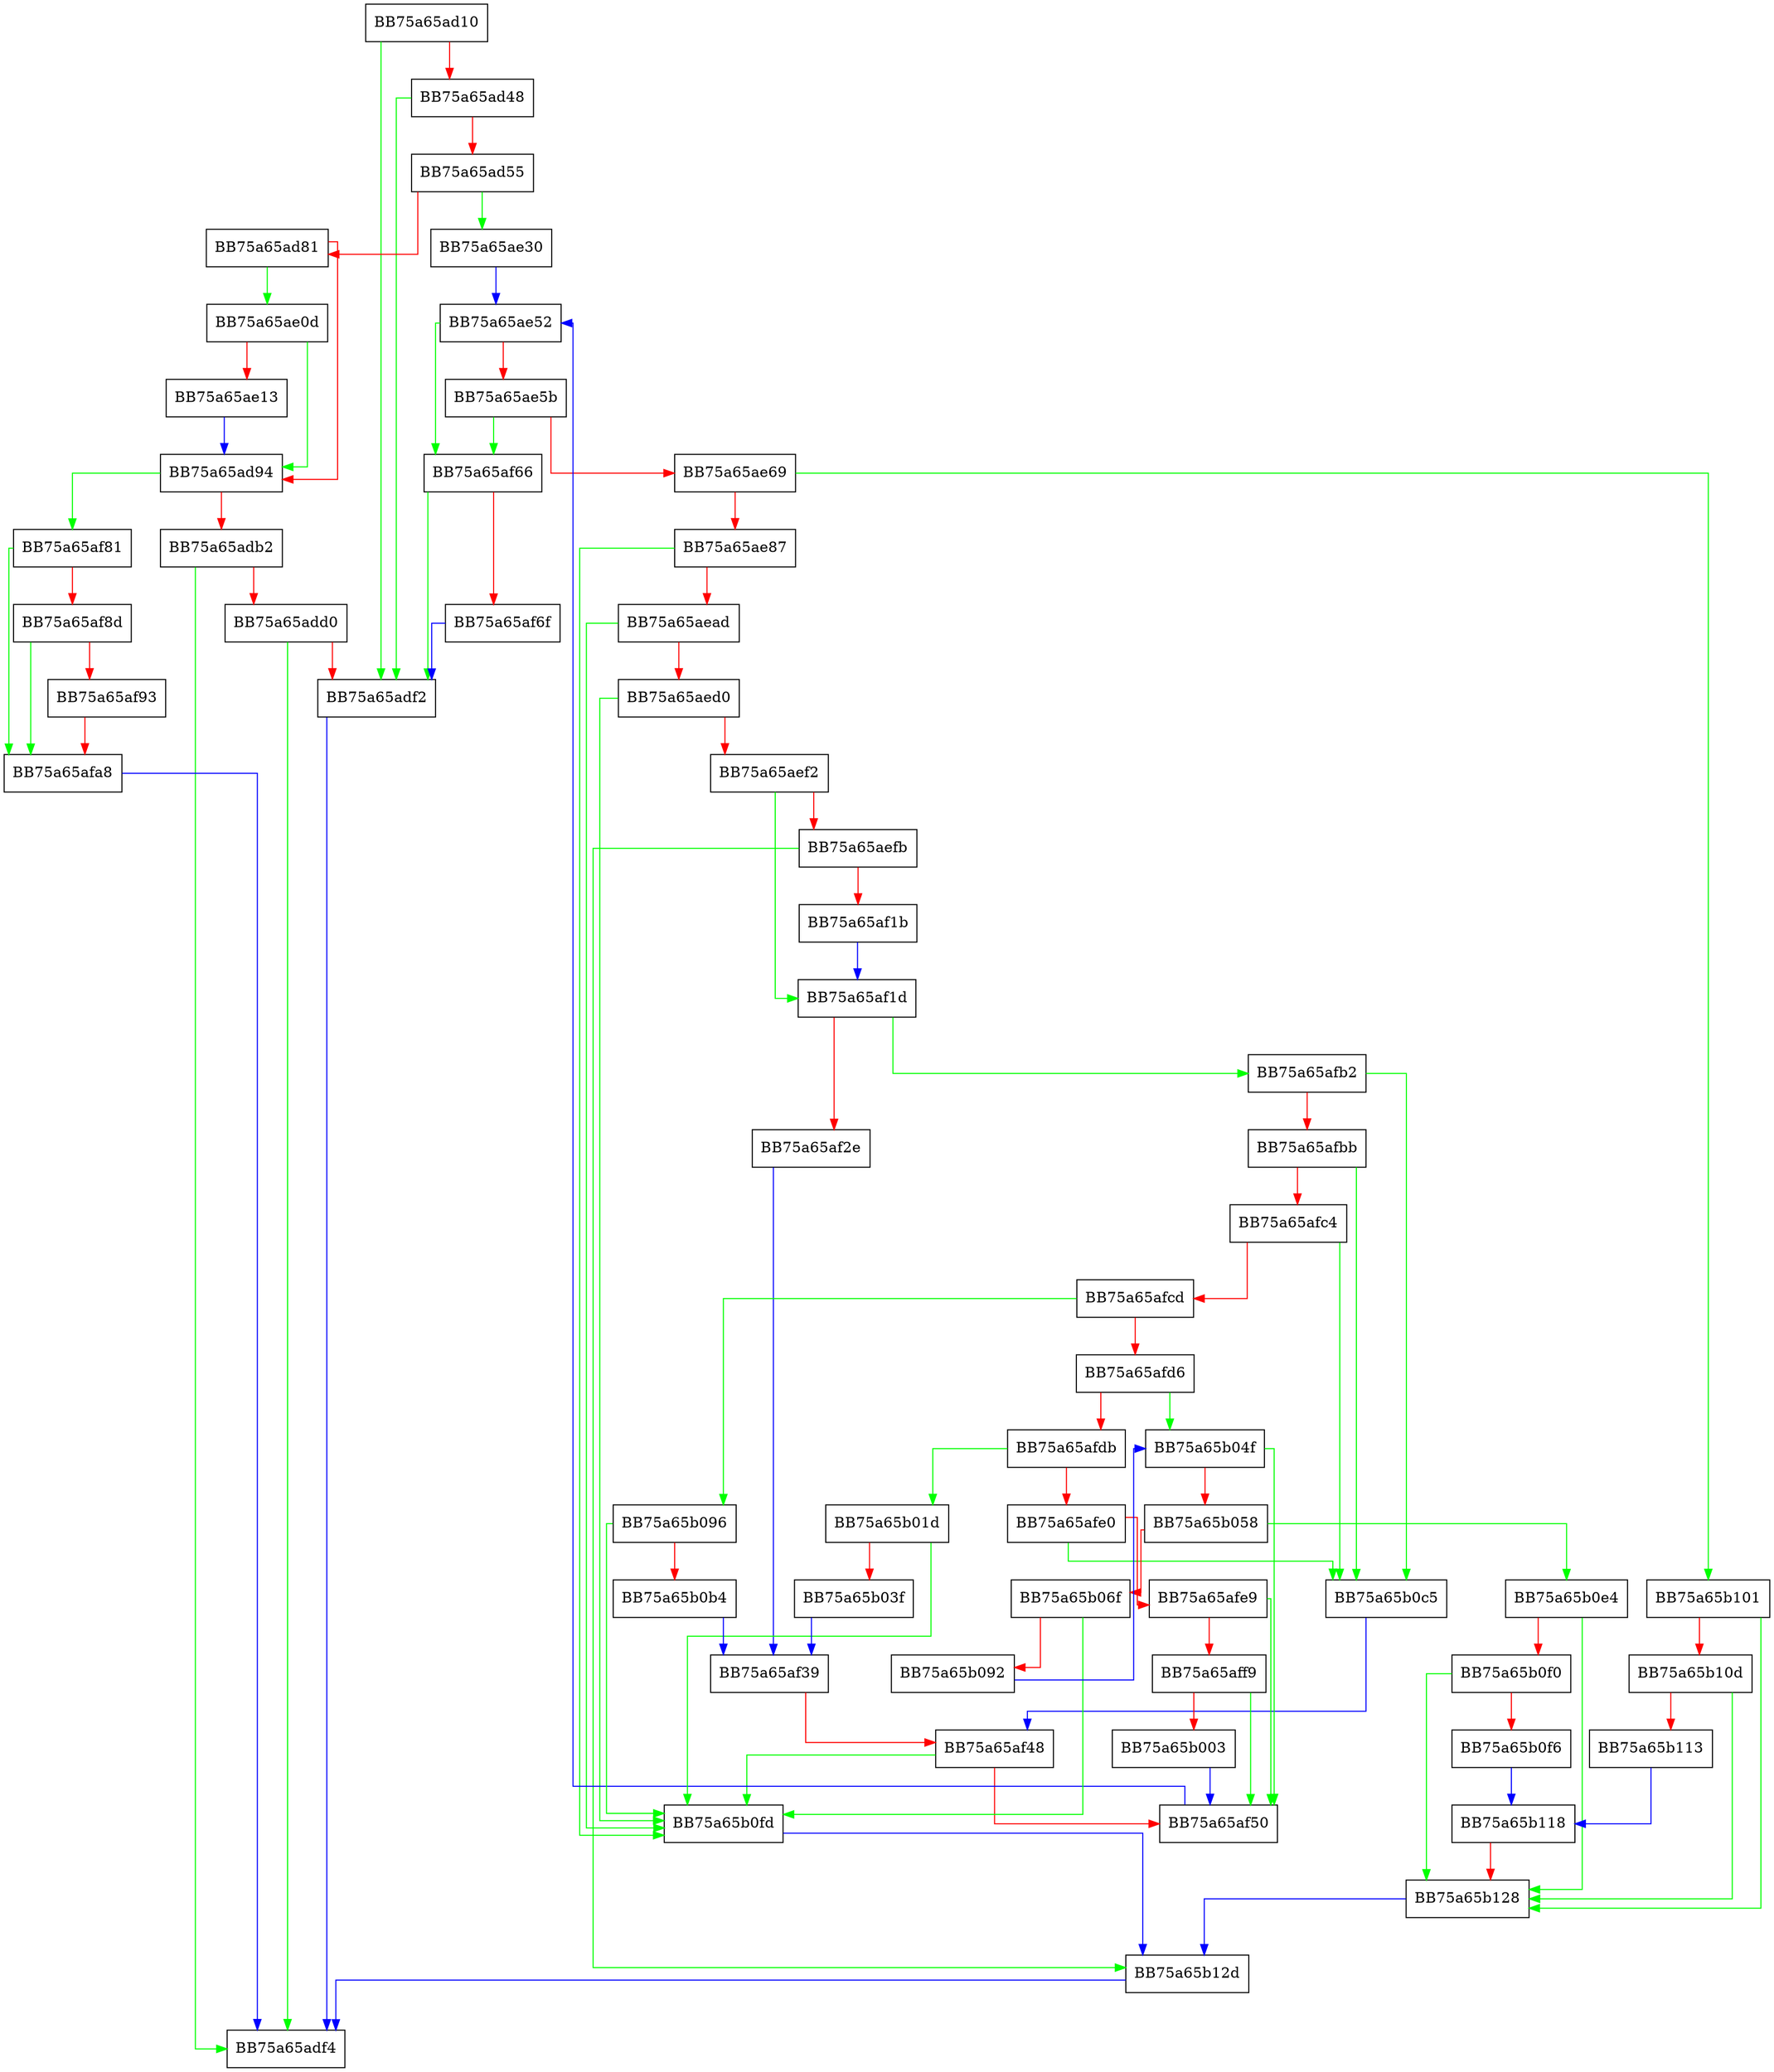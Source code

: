 digraph SpynetQueryDnsEntry {
  node [shape="box"];
  graph [splines=ortho];
  BB75a65ad10 -> BB75a65adf2 [color="green"];
  BB75a65ad10 -> BB75a65ad48 [color="red"];
  BB75a65ad48 -> BB75a65adf2 [color="green"];
  BB75a65ad48 -> BB75a65ad55 [color="red"];
  BB75a65ad55 -> BB75a65ae30 [color="green"];
  BB75a65ad55 -> BB75a65ad81 [color="red"];
  BB75a65ad81 -> BB75a65ae0d [color="green"];
  BB75a65ad81 -> BB75a65ad94 [color="red"];
  BB75a65ad94 -> BB75a65af81 [color="green"];
  BB75a65ad94 -> BB75a65adb2 [color="red"];
  BB75a65adb2 -> BB75a65adf4 [color="green"];
  BB75a65adb2 -> BB75a65add0 [color="red"];
  BB75a65add0 -> BB75a65adf4 [color="green"];
  BB75a65add0 -> BB75a65adf2 [color="red"];
  BB75a65adf2 -> BB75a65adf4 [color="blue"];
  BB75a65ae0d -> BB75a65ad94 [color="green"];
  BB75a65ae0d -> BB75a65ae13 [color="red"];
  BB75a65ae13 -> BB75a65ad94 [color="blue"];
  BB75a65ae30 -> BB75a65ae52 [color="blue"];
  BB75a65ae52 -> BB75a65af66 [color="green"];
  BB75a65ae52 -> BB75a65ae5b [color="red"];
  BB75a65ae5b -> BB75a65af66 [color="green"];
  BB75a65ae5b -> BB75a65ae69 [color="red"];
  BB75a65ae69 -> BB75a65b101 [color="green"];
  BB75a65ae69 -> BB75a65ae87 [color="red"];
  BB75a65ae87 -> BB75a65b0fd [color="green"];
  BB75a65ae87 -> BB75a65aead [color="red"];
  BB75a65aead -> BB75a65b0fd [color="green"];
  BB75a65aead -> BB75a65aed0 [color="red"];
  BB75a65aed0 -> BB75a65b0fd [color="green"];
  BB75a65aed0 -> BB75a65aef2 [color="red"];
  BB75a65aef2 -> BB75a65af1d [color="green"];
  BB75a65aef2 -> BB75a65aefb [color="red"];
  BB75a65aefb -> BB75a65b12d [color="green"];
  BB75a65aefb -> BB75a65af1b [color="red"];
  BB75a65af1b -> BB75a65af1d [color="blue"];
  BB75a65af1d -> BB75a65afb2 [color="green"];
  BB75a65af1d -> BB75a65af2e [color="red"];
  BB75a65af2e -> BB75a65af39 [color="blue"];
  BB75a65af39 -> BB75a65af48 [color="red"];
  BB75a65af48 -> BB75a65b0fd [color="green"];
  BB75a65af48 -> BB75a65af50 [color="red"];
  BB75a65af50 -> BB75a65ae52 [color="blue"];
  BB75a65af66 -> BB75a65adf2 [color="green"];
  BB75a65af66 -> BB75a65af6f [color="red"];
  BB75a65af6f -> BB75a65adf2 [color="blue"];
  BB75a65af81 -> BB75a65afa8 [color="green"];
  BB75a65af81 -> BB75a65af8d [color="red"];
  BB75a65af8d -> BB75a65afa8 [color="green"];
  BB75a65af8d -> BB75a65af93 [color="red"];
  BB75a65af93 -> BB75a65afa8 [color="red"];
  BB75a65afa8 -> BB75a65adf4 [color="blue"];
  BB75a65afb2 -> BB75a65b0c5 [color="green"];
  BB75a65afb2 -> BB75a65afbb [color="red"];
  BB75a65afbb -> BB75a65b0c5 [color="green"];
  BB75a65afbb -> BB75a65afc4 [color="red"];
  BB75a65afc4 -> BB75a65b0c5 [color="green"];
  BB75a65afc4 -> BB75a65afcd [color="red"];
  BB75a65afcd -> BB75a65b096 [color="green"];
  BB75a65afcd -> BB75a65afd6 [color="red"];
  BB75a65afd6 -> BB75a65b04f [color="green"];
  BB75a65afd6 -> BB75a65afdb [color="red"];
  BB75a65afdb -> BB75a65b01d [color="green"];
  BB75a65afdb -> BB75a65afe0 [color="red"];
  BB75a65afe0 -> BB75a65b0c5 [color="green"];
  BB75a65afe0 -> BB75a65afe9 [color="red"];
  BB75a65afe9 -> BB75a65af50 [color="green"];
  BB75a65afe9 -> BB75a65aff9 [color="red"];
  BB75a65aff9 -> BB75a65af50 [color="green"];
  BB75a65aff9 -> BB75a65b003 [color="red"];
  BB75a65b003 -> BB75a65af50 [color="blue"];
  BB75a65b01d -> BB75a65b0fd [color="green"];
  BB75a65b01d -> BB75a65b03f [color="red"];
  BB75a65b03f -> BB75a65af39 [color="blue"];
  BB75a65b04f -> BB75a65af50 [color="green"];
  BB75a65b04f -> BB75a65b058 [color="red"];
  BB75a65b058 -> BB75a65b0e4 [color="green"];
  BB75a65b058 -> BB75a65b06f [color="red"];
  BB75a65b06f -> BB75a65b0fd [color="green"];
  BB75a65b06f -> BB75a65b092 [color="red"];
  BB75a65b092 -> BB75a65b04f [color="blue"];
  BB75a65b096 -> BB75a65b0fd [color="green"];
  BB75a65b096 -> BB75a65b0b4 [color="red"];
  BB75a65b0b4 -> BB75a65af39 [color="blue"];
  BB75a65b0c5 -> BB75a65af48 [color="blue"];
  BB75a65b0e4 -> BB75a65b128 [color="green"];
  BB75a65b0e4 -> BB75a65b0f0 [color="red"];
  BB75a65b0f0 -> BB75a65b128 [color="green"];
  BB75a65b0f0 -> BB75a65b0f6 [color="red"];
  BB75a65b0f6 -> BB75a65b118 [color="blue"];
  BB75a65b0fd -> BB75a65b12d [color="blue"];
  BB75a65b101 -> BB75a65b128 [color="green"];
  BB75a65b101 -> BB75a65b10d [color="red"];
  BB75a65b10d -> BB75a65b128 [color="green"];
  BB75a65b10d -> BB75a65b113 [color="red"];
  BB75a65b113 -> BB75a65b118 [color="blue"];
  BB75a65b118 -> BB75a65b128 [color="red"];
  BB75a65b128 -> BB75a65b12d [color="blue"];
  BB75a65b12d -> BB75a65adf4 [color="blue"];
}